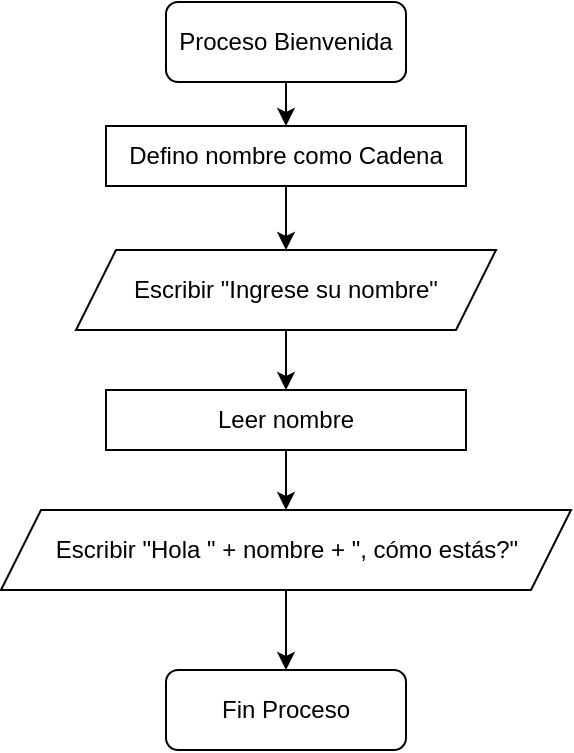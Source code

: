 <mxfile version="24.7.6">
  <diagram id="lgKk08yNPc29-7CC4fd6" name="Página-1">
    <mxGraphModel dx="934" dy="707" grid="1" gridSize="10" guides="1" tooltips="1" connect="1" arrows="1" fold="1" page="1" pageScale="1" pageWidth="827" pageHeight="1169" math="0" shadow="0">
      <root>
        <mxCell id="0" />
        <mxCell id="1" parent="0" />
        <mxCell id="JqgqNDSVr-Pdvo-o05fB-1" style="edgeStyle=orthogonalEdgeStyle;rounded=0;orthogonalLoop=1;jettySize=auto;html=1;entryX=0.5;entryY=0;entryDx=0;entryDy=0;" edge="1" parent="1" target="JqgqNDSVr-Pdvo-o05fB-4">
          <mxGeometry relative="1" as="geometry">
            <mxPoint x="430" y="86" as="sourcePoint" />
          </mxGeometry>
        </mxCell>
        <mxCell id="JqgqNDSVr-Pdvo-o05fB-2" value="Proceso Bienvenida" style="rounded=1;whiteSpace=wrap;html=1;" vertex="1" parent="1">
          <mxGeometry x="370" y="46" width="120" height="40" as="geometry" />
        </mxCell>
        <mxCell id="JqgqNDSVr-Pdvo-o05fB-21" style="edgeStyle=orthogonalEdgeStyle;rounded=0;orthogonalLoop=1;jettySize=auto;html=1;entryX=0.5;entryY=0;entryDx=0;entryDy=0;" edge="1" parent="1" source="JqgqNDSVr-Pdvo-o05fB-4" target="JqgqNDSVr-Pdvo-o05fB-19">
          <mxGeometry relative="1" as="geometry" />
        </mxCell>
        <mxCell id="JqgqNDSVr-Pdvo-o05fB-4" value="Defino nombre como Cadena" style="rounded=0;whiteSpace=wrap;html=1;" vertex="1" parent="1">
          <mxGeometry x="340" y="108" width="180" height="30" as="geometry" />
        </mxCell>
        <mxCell id="JqgqNDSVr-Pdvo-o05fB-5" style="edgeStyle=orthogonalEdgeStyle;rounded=0;orthogonalLoop=1;jettySize=auto;html=1;entryX=0.5;entryY=0;entryDx=0;entryDy=0;" edge="1" parent="1" target="JqgqNDSVr-Pdvo-o05fB-8">
          <mxGeometry relative="1" as="geometry">
            <mxPoint x="430" y="188" as="sourcePoint" />
          </mxGeometry>
        </mxCell>
        <mxCell id="JqgqNDSVr-Pdvo-o05fB-18" value="Fin Proceso" style="rounded=1;whiteSpace=wrap;html=1;" vertex="1" parent="1">
          <mxGeometry x="370" y="380" width="120" height="40" as="geometry" />
        </mxCell>
        <mxCell id="JqgqNDSVr-Pdvo-o05fB-25" style="edgeStyle=orthogonalEdgeStyle;rounded=0;orthogonalLoop=1;jettySize=auto;html=1;entryX=0.5;entryY=0;entryDx=0;entryDy=0;" edge="1" parent="1" source="JqgqNDSVr-Pdvo-o05fB-19" target="JqgqNDSVr-Pdvo-o05fB-22">
          <mxGeometry relative="1" as="geometry" />
        </mxCell>
        <mxCell id="JqgqNDSVr-Pdvo-o05fB-19" value="Escribir &quot;Ingrese su nombre&quot;" style="shape=parallelogram;perimeter=parallelogramPerimeter;whiteSpace=wrap;html=1;fixedSize=1;" vertex="1" parent="1">
          <mxGeometry x="325" y="170" width="210" height="40" as="geometry" />
        </mxCell>
        <mxCell id="JqgqNDSVr-Pdvo-o05fB-24" style="edgeStyle=orthogonalEdgeStyle;rounded=0;orthogonalLoop=1;jettySize=auto;html=1;entryX=0.5;entryY=0;entryDx=0;entryDy=0;" edge="1" parent="1" source="JqgqNDSVr-Pdvo-o05fB-22" target="JqgqNDSVr-Pdvo-o05fB-23">
          <mxGeometry relative="1" as="geometry" />
        </mxCell>
        <mxCell id="JqgqNDSVr-Pdvo-o05fB-22" value="Leer nombre" style="rounded=0;whiteSpace=wrap;html=1;" vertex="1" parent="1">
          <mxGeometry x="340" y="240" width="180" height="30" as="geometry" />
        </mxCell>
        <mxCell id="JqgqNDSVr-Pdvo-o05fB-26" style="edgeStyle=orthogonalEdgeStyle;rounded=0;orthogonalLoop=1;jettySize=auto;html=1;entryX=0.5;entryY=0;entryDx=0;entryDy=0;" edge="1" parent="1" source="JqgqNDSVr-Pdvo-o05fB-23" target="JqgqNDSVr-Pdvo-o05fB-18">
          <mxGeometry relative="1" as="geometry" />
        </mxCell>
        <mxCell id="JqgqNDSVr-Pdvo-o05fB-23" value="Escribir &quot;Hola &quot; + nombre + &quot;, cómo estás?&quot;" style="shape=parallelogram;perimeter=parallelogramPerimeter;whiteSpace=wrap;html=1;fixedSize=1;" vertex="1" parent="1">
          <mxGeometry x="287.5" y="300" width="285" height="40" as="geometry" />
        </mxCell>
      </root>
    </mxGraphModel>
  </diagram>
</mxfile>
